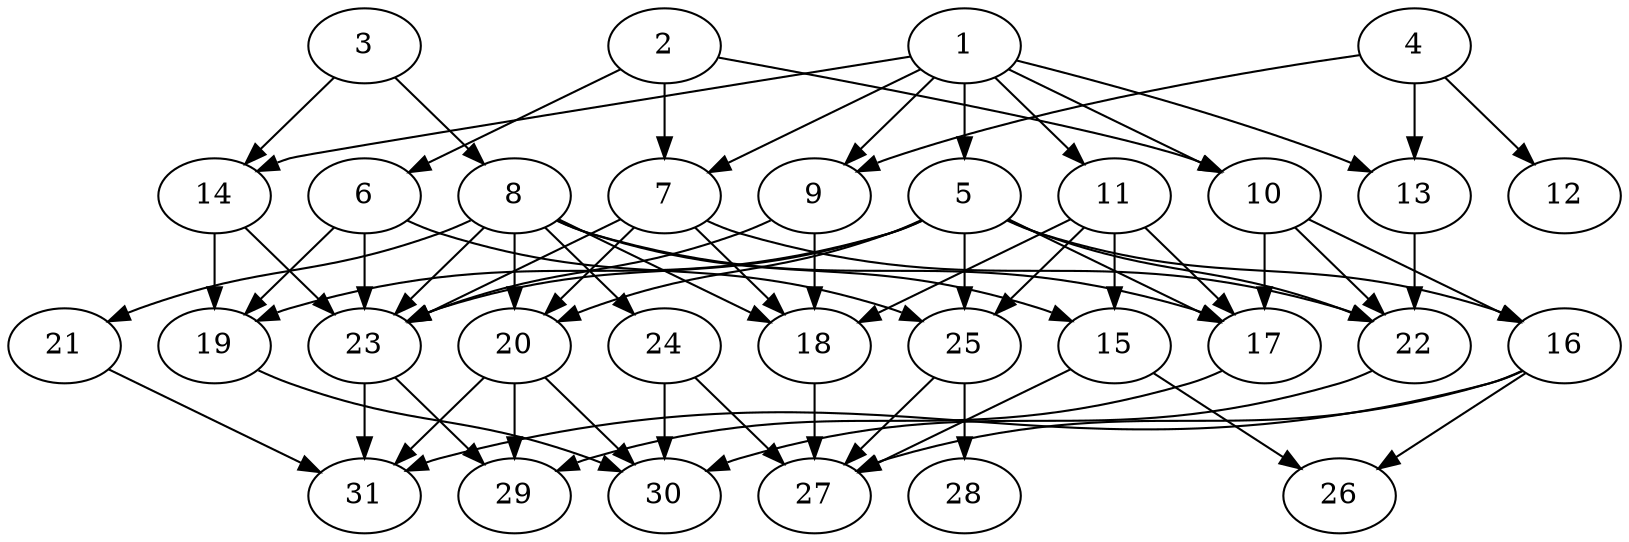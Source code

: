 // DAG (tier=2-normal, mode=compute, n=31, ccr=0.400, fat=0.673, density=0.526, regular=0.404, jump=0.145, mindata=524288, maxdata=8388608)
// DAG automatically generated by daggen at Sun Aug 24 16:33:33 2025
// /home/ermia/Project/Environments/daggen/bin/daggen --dot --ccr 0.400 --fat 0.673 --regular 0.404 --density 0.526 --jump 0.145 --mindata 524288 --maxdata 8388608 -n 31 
digraph G {
  1 [size="3422375788687454", alpha="0.01", expect_size="1711187894343727"]
  1 -> 5 [size ="67754484826112"]
  1 -> 7 [size ="67754484826112"]
  1 -> 9 [size ="67754484826112"]
  1 -> 10 [size ="67754484826112"]
  1 -> 11 [size ="67754484826112"]
  1 -> 13 [size ="67754484826112"]
  1 -> 14 [size ="67754484826112"]
  2 [size="24106486196830856", alpha="0.09", expect_size="12053243098415428"]
  2 -> 6 [size ="523135480758272"]
  2 -> 7 [size ="523135480758272"]
  2 -> 10 [size ="523135480758272"]
  3 [size="772048618859033", alpha="0.12", expect_size="386024309429516"]
  3 -> 8 [size ="22205727506432"]
  3 -> 14 [size ="22205727506432"]
  4 [size="320180224727495104", alpha="0.12", expect_size="160090112363747552"]
  4 -> 9 [size ="132945687871488"]
  4 -> 12 [size ="132945687871488"]
  4 -> 13 [size ="132945687871488"]
  5 [size="1046337611732305408", alpha="0.15", expect_size="523168805866152704"]
  5 -> 16 [size ="438982198427648"]
  5 -> 17 [size ="438982198427648"]
  5 -> 19 [size ="438982198427648"]
  5 -> 20 [size ="438982198427648"]
  5 -> 22 [size ="438982198427648"]
  5 -> 23 [size ="438982198427648"]
  5 -> 25 [size ="438982198427648"]
  6 [size="6942860425851568128", alpha="0.01", expect_size="3471430212925784064"]
  6 -> 19 [size ="29114920599552"]
  6 -> 23 [size ="29114920599552"]
  6 -> 25 [size ="29114920599552"]
  7 [size="10689397680001430", alpha="0.11", expect_size="5344698840000715"]
  7 -> 18 [size ="167461982830592"]
  7 -> 20 [size ="167461982830592"]
  7 -> 22 [size ="167461982830592"]
  7 -> 23 [size ="167461982830592"]
  8 [size="3254940171601812", alpha="0.18", expect_size="1627470085800906"]
  8 -> 15 [size ="202645490892800"]
  8 -> 17 [size ="202645490892800"]
  8 -> 18 [size ="202645490892800"]
  8 -> 20 [size ="202645490892800"]
  8 -> 21 [size ="202645490892800"]
  8 -> 23 [size ="202645490892800"]
  8 -> 24 [size ="202645490892800"]
  9 [size="443449256873769828352", alpha="0.17", expect_size="221724628436884914176"]
  9 -> 18 [size ="465213820239872"]
  9 -> 23 [size ="465213820239872"]
  10 [size="111434815262939328", alpha="0.12", expect_size="55717407631469664"]
  10 -> 16 [size ="128049156718592"]
  10 -> 17 [size ="128049156718592"]
  10 -> 22 [size ="128049156718592"]
  11 [size="775319559429905152", alpha="0.03", expect_size="387659779714952576"]
  11 -> 15 [size ="282776922226688"]
  11 -> 17 [size ="282776922226688"]
  11 -> 18 [size ="282776922226688"]
  11 -> 25 [size ="282776922226688"]
  12 [size="497914347417522240", alpha="0.13", expect_size="248957173708761120"]
  13 [size="9008883706554744832", alpha="0.07", expect_size="4504441853277372416"]
  13 -> 22 [size ="34636763758592"]
  14 [size="4051878861573024", alpha="0.18", expect_size="2025939430786512"]
  14 -> 19 [size ="98576076111872"]
  14 -> 23 [size ="98576076111872"]
  15 [size="136485236605030760448", alpha="0.03", expect_size="68242618302515380224"]
  15 -> 26 [size ="212070586908672"]
  15 -> 27 [size ="212070586908672"]
  16 [size="13692258676459452", alpha="0.00", expect_size="6846129338229726"]
  16 -> 26 [size ="14067905331200"]
  16 -> 27 [size ="14067905331200"]
  16 -> 31 [size ="14067905331200"]
  17 [size="385263683164154", alpha="0.10", expect_size="192631841582077"]
  17 -> 29 [size ="6334749605888"]
  18 [size="5265989714707480576", alpha="0.17", expect_size="2632994857353740288"]
  18 -> 27 [size ="24214564241408"]
  19 [size="17049673849160256", alpha="0.18", expect_size="8524836924580128"]
  19 -> 30 [size ="18102288908288"]
  20 [size="198535661985151844352", alpha="0.17", expect_size="99267830992575922176"]
  20 -> 29 [size ="272259059023872"]
  20 -> 30 [size ="272259059023872"]
  20 -> 31 [size ="272259059023872"]
  21 [size="953165365345401088", alpha="0.03", expect_size="476582682672700544"]
  21 -> 31 [size ="332309974745088"]
  22 [size="131816275419594752000", alpha="0.03", expect_size="65908137709797376000"]
  22 -> 30 [size ="207206167347200"]
  23 [size="152549958633461383168", alpha="0.14", expect_size="76274979316730691584"]
  23 -> 29 [size ="228401025646592"]
  23 -> 31 [size ="228401025646592"]
  24 [size="259010838134784000000", alpha="0.16", expect_size="129505419067392000000"]
  24 -> 27 [size ="325063802880000"]
  24 -> 30 [size ="325063802880000"]
  25 [size="26296000903995457536", alpha="0.09", expect_size="13148000451997728768"]
  25 -> 27 [size ="70742943203328"]
  25 -> 28 [size ="70742943203328"]
  26 [size="437122292130235264", alpha="0.18", expect_size="218561146065117632"]
  27 [size="257788129223061568", alpha="0.06", expect_size="128894064611530784"]
  28 [size="187557870668087296", alpha="0.15", expect_size="93778935334043648"]
  29 [size="118061751461353792", alpha="0.19", expect_size="59030875730676896"]
  30 [size="22968096975010052", alpha="0.14", expect_size="11484048487505026"]
  31 [size="42989173195474468864", alpha="0.02", expect_size="21494586597737234432"]
}